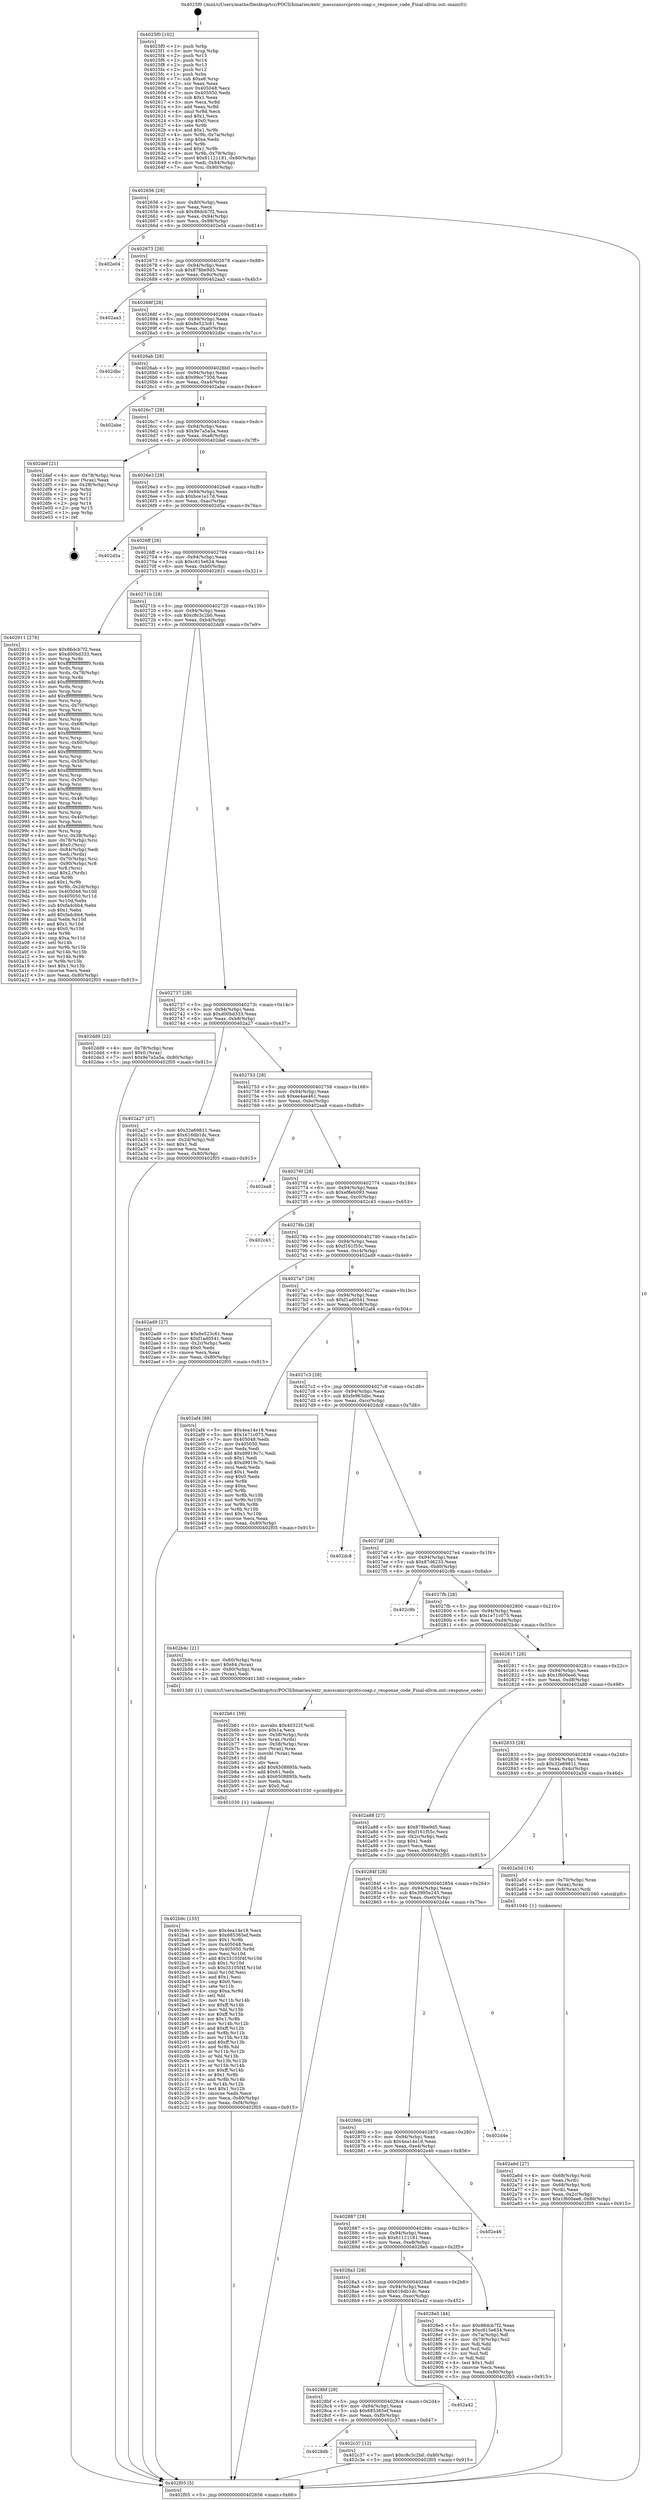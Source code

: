 digraph "0x4025f0" {
  label = "0x4025f0 (/mnt/c/Users/mathe/Desktop/tcc/POCII/binaries/extr_masscansrcproto-coap.c_response_code_Final-ollvm.out::main(0))"
  labelloc = "t"
  node[shape=record]

  Entry [label="",width=0.3,height=0.3,shape=circle,fillcolor=black,style=filled]
  "0x402656" [label="{
     0x402656 [29]\l
     | [instrs]\l
     &nbsp;&nbsp;0x402656 \<+3\>: mov -0x80(%rbp),%eax\l
     &nbsp;&nbsp;0x402659 \<+2\>: mov %eax,%ecx\l
     &nbsp;&nbsp;0x40265b \<+6\>: sub $0x86dcb7f2,%ecx\l
     &nbsp;&nbsp;0x402661 \<+6\>: mov %eax,-0x94(%rbp)\l
     &nbsp;&nbsp;0x402667 \<+6\>: mov %ecx,-0x98(%rbp)\l
     &nbsp;&nbsp;0x40266d \<+6\>: je 0000000000402e04 \<main+0x814\>\l
  }"]
  "0x402e04" [label="{
     0x402e04\l
  }", style=dashed]
  "0x402673" [label="{
     0x402673 [28]\l
     | [instrs]\l
     &nbsp;&nbsp;0x402673 \<+5\>: jmp 0000000000402678 \<main+0x88\>\l
     &nbsp;&nbsp;0x402678 \<+6\>: mov -0x94(%rbp),%eax\l
     &nbsp;&nbsp;0x40267e \<+5\>: sub $0x878be9d5,%eax\l
     &nbsp;&nbsp;0x402683 \<+6\>: mov %eax,-0x9c(%rbp)\l
     &nbsp;&nbsp;0x402689 \<+6\>: je 0000000000402aa3 \<main+0x4b3\>\l
  }"]
  Exit [label="",width=0.3,height=0.3,shape=circle,fillcolor=black,style=filled,peripheries=2]
  "0x402aa3" [label="{
     0x402aa3\l
  }", style=dashed]
  "0x40268f" [label="{
     0x40268f [28]\l
     | [instrs]\l
     &nbsp;&nbsp;0x40268f \<+5\>: jmp 0000000000402694 \<main+0xa4\>\l
     &nbsp;&nbsp;0x402694 \<+6\>: mov -0x94(%rbp),%eax\l
     &nbsp;&nbsp;0x40269a \<+5\>: sub $0x8e523c61,%eax\l
     &nbsp;&nbsp;0x40269f \<+6\>: mov %eax,-0xa0(%rbp)\l
     &nbsp;&nbsp;0x4026a5 \<+6\>: je 0000000000402dbc \<main+0x7cc\>\l
  }"]
  "0x4028db" [label="{
     0x4028db\l
  }", style=dashed]
  "0x402dbc" [label="{
     0x402dbc\l
  }", style=dashed]
  "0x4026ab" [label="{
     0x4026ab [28]\l
     | [instrs]\l
     &nbsp;&nbsp;0x4026ab \<+5\>: jmp 00000000004026b0 \<main+0xc0\>\l
     &nbsp;&nbsp;0x4026b0 \<+6\>: mov -0x94(%rbp),%eax\l
     &nbsp;&nbsp;0x4026b6 \<+5\>: sub $0x99cc730d,%eax\l
     &nbsp;&nbsp;0x4026bb \<+6\>: mov %eax,-0xa4(%rbp)\l
     &nbsp;&nbsp;0x4026c1 \<+6\>: je 0000000000402abe \<main+0x4ce\>\l
  }"]
  "0x402c37" [label="{
     0x402c37 [12]\l
     | [instrs]\l
     &nbsp;&nbsp;0x402c37 \<+7\>: movl $0xc8c3c2b0,-0x80(%rbp)\l
     &nbsp;&nbsp;0x402c3e \<+5\>: jmp 0000000000402f05 \<main+0x915\>\l
  }"]
  "0x402abe" [label="{
     0x402abe\l
  }", style=dashed]
  "0x4026c7" [label="{
     0x4026c7 [28]\l
     | [instrs]\l
     &nbsp;&nbsp;0x4026c7 \<+5\>: jmp 00000000004026cc \<main+0xdc\>\l
     &nbsp;&nbsp;0x4026cc \<+6\>: mov -0x94(%rbp),%eax\l
     &nbsp;&nbsp;0x4026d2 \<+5\>: sub $0x9e7a5a5a,%eax\l
     &nbsp;&nbsp;0x4026d7 \<+6\>: mov %eax,-0xa8(%rbp)\l
     &nbsp;&nbsp;0x4026dd \<+6\>: je 0000000000402def \<main+0x7ff\>\l
  }"]
  "0x4028bf" [label="{
     0x4028bf [28]\l
     | [instrs]\l
     &nbsp;&nbsp;0x4028bf \<+5\>: jmp 00000000004028c4 \<main+0x2d4\>\l
     &nbsp;&nbsp;0x4028c4 \<+6\>: mov -0x94(%rbp),%eax\l
     &nbsp;&nbsp;0x4028ca \<+5\>: sub $0x685365ef,%eax\l
     &nbsp;&nbsp;0x4028cf \<+6\>: mov %eax,-0xf0(%rbp)\l
     &nbsp;&nbsp;0x4028d5 \<+6\>: je 0000000000402c37 \<main+0x647\>\l
  }"]
  "0x402def" [label="{
     0x402def [21]\l
     | [instrs]\l
     &nbsp;&nbsp;0x402def \<+4\>: mov -0x78(%rbp),%rax\l
     &nbsp;&nbsp;0x402df3 \<+2\>: mov (%rax),%eax\l
     &nbsp;&nbsp;0x402df5 \<+4\>: lea -0x28(%rbp),%rsp\l
     &nbsp;&nbsp;0x402df9 \<+1\>: pop %rbx\l
     &nbsp;&nbsp;0x402dfa \<+2\>: pop %r12\l
     &nbsp;&nbsp;0x402dfc \<+2\>: pop %r13\l
     &nbsp;&nbsp;0x402dfe \<+2\>: pop %r14\l
     &nbsp;&nbsp;0x402e00 \<+2\>: pop %r15\l
     &nbsp;&nbsp;0x402e02 \<+1\>: pop %rbp\l
     &nbsp;&nbsp;0x402e03 \<+1\>: ret\l
  }"]
  "0x4026e3" [label="{
     0x4026e3 [28]\l
     | [instrs]\l
     &nbsp;&nbsp;0x4026e3 \<+5\>: jmp 00000000004026e8 \<main+0xf8\>\l
     &nbsp;&nbsp;0x4026e8 \<+6\>: mov -0x94(%rbp),%eax\l
     &nbsp;&nbsp;0x4026ee \<+5\>: sub $0xbce1e17d,%eax\l
     &nbsp;&nbsp;0x4026f3 \<+6\>: mov %eax,-0xac(%rbp)\l
     &nbsp;&nbsp;0x4026f9 \<+6\>: je 0000000000402d5a \<main+0x76a\>\l
  }"]
  "0x402a42" [label="{
     0x402a42\l
  }", style=dashed]
  "0x402d5a" [label="{
     0x402d5a\l
  }", style=dashed]
  "0x4026ff" [label="{
     0x4026ff [28]\l
     | [instrs]\l
     &nbsp;&nbsp;0x4026ff \<+5\>: jmp 0000000000402704 \<main+0x114\>\l
     &nbsp;&nbsp;0x402704 \<+6\>: mov -0x94(%rbp),%eax\l
     &nbsp;&nbsp;0x40270a \<+5\>: sub $0xc615e634,%eax\l
     &nbsp;&nbsp;0x40270f \<+6\>: mov %eax,-0xb0(%rbp)\l
     &nbsp;&nbsp;0x402715 \<+6\>: je 0000000000402911 \<main+0x321\>\l
  }"]
  "0x402b9c" [label="{
     0x402b9c [155]\l
     | [instrs]\l
     &nbsp;&nbsp;0x402b9c \<+5\>: mov $0x4ea14e18,%ecx\l
     &nbsp;&nbsp;0x402ba1 \<+5\>: mov $0x685365ef,%edx\l
     &nbsp;&nbsp;0x402ba6 \<+3\>: mov $0x1,%r8b\l
     &nbsp;&nbsp;0x402ba9 \<+7\>: mov 0x405048,%esi\l
     &nbsp;&nbsp;0x402bb0 \<+8\>: mov 0x405050,%r9d\l
     &nbsp;&nbsp;0x402bb8 \<+3\>: mov %esi,%r10d\l
     &nbsp;&nbsp;0x402bbb \<+7\>: add $0x33105f4f,%r10d\l
     &nbsp;&nbsp;0x402bc2 \<+4\>: sub $0x1,%r10d\l
     &nbsp;&nbsp;0x402bc6 \<+7\>: sub $0x33105f4f,%r10d\l
     &nbsp;&nbsp;0x402bcd \<+4\>: imul %r10d,%esi\l
     &nbsp;&nbsp;0x402bd1 \<+3\>: and $0x1,%esi\l
     &nbsp;&nbsp;0x402bd4 \<+3\>: cmp $0x0,%esi\l
     &nbsp;&nbsp;0x402bd7 \<+4\>: sete %r11b\l
     &nbsp;&nbsp;0x402bdb \<+4\>: cmp $0xa,%r9d\l
     &nbsp;&nbsp;0x402bdf \<+3\>: setl %bl\l
     &nbsp;&nbsp;0x402be2 \<+3\>: mov %r11b,%r14b\l
     &nbsp;&nbsp;0x402be5 \<+4\>: xor $0xff,%r14b\l
     &nbsp;&nbsp;0x402be9 \<+3\>: mov %bl,%r15b\l
     &nbsp;&nbsp;0x402bec \<+4\>: xor $0xff,%r15b\l
     &nbsp;&nbsp;0x402bf0 \<+4\>: xor $0x1,%r8b\l
     &nbsp;&nbsp;0x402bf4 \<+3\>: mov %r14b,%r12b\l
     &nbsp;&nbsp;0x402bf7 \<+4\>: and $0xff,%r12b\l
     &nbsp;&nbsp;0x402bfb \<+3\>: and %r8b,%r11b\l
     &nbsp;&nbsp;0x402bfe \<+3\>: mov %r15b,%r13b\l
     &nbsp;&nbsp;0x402c01 \<+4\>: and $0xff,%r13b\l
     &nbsp;&nbsp;0x402c05 \<+3\>: and %r8b,%bl\l
     &nbsp;&nbsp;0x402c08 \<+3\>: or %r11b,%r12b\l
     &nbsp;&nbsp;0x402c0b \<+3\>: or %bl,%r13b\l
     &nbsp;&nbsp;0x402c0e \<+3\>: xor %r13b,%r12b\l
     &nbsp;&nbsp;0x402c11 \<+3\>: or %r15b,%r14b\l
     &nbsp;&nbsp;0x402c14 \<+4\>: xor $0xff,%r14b\l
     &nbsp;&nbsp;0x402c18 \<+4\>: or $0x1,%r8b\l
     &nbsp;&nbsp;0x402c1c \<+3\>: and %r8b,%r14b\l
     &nbsp;&nbsp;0x402c1f \<+3\>: or %r14b,%r12b\l
     &nbsp;&nbsp;0x402c22 \<+4\>: test $0x1,%r12b\l
     &nbsp;&nbsp;0x402c26 \<+3\>: cmovne %edx,%ecx\l
     &nbsp;&nbsp;0x402c29 \<+3\>: mov %ecx,-0x80(%rbp)\l
     &nbsp;&nbsp;0x402c2c \<+6\>: mov %eax,-0xf4(%rbp)\l
     &nbsp;&nbsp;0x402c32 \<+5\>: jmp 0000000000402f05 \<main+0x915\>\l
  }"]
  "0x402911" [label="{
     0x402911 [278]\l
     | [instrs]\l
     &nbsp;&nbsp;0x402911 \<+5\>: mov $0x86dcb7f2,%eax\l
     &nbsp;&nbsp;0x402916 \<+5\>: mov $0xd00bd333,%ecx\l
     &nbsp;&nbsp;0x40291b \<+3\>: mov %rsp,%rdx\l
     &nbsp;&nbsp;0x40291e \<+4\>: add $0xfffffffffffffff0,%rdx\l
     &nbsp;&nbsp;0x402922 \<+3\>: mov %rdx,%rsp\l
     &nbsp;&nbsp;0x402925 \<+4\>: mov %rdx,-0x78(%rbp)\l
     &nbsp;&nbsp;0x402929 \<+3\>: mov %rsp,%rdx\l
     &nbsp;&nbsp;0x40292c \<+4\>: add $0xfffffffffffffff0,%rdx\l
     &nbsp;&nbsp;0x402930 \<+3\>: mov %rdx,%rsp\l
     &nbsp;&nbsp;0x402933 \<+3\>: mov %rsp,%rsi\l
     &nbsp;&nbsp;0x402936 \<+4\>: add $0xfffffffffffffff0,%rsi\l
     &nbsp;&nbsp;0x40293a \<+3\>: mov %rsi,%rsp\l
     &nbsp;&nbsp;0x40293d \<+4\>: mov %rsi,-0x70(%rbp)\l
     &nbsp;&nbsp;0x402941 \<+3\>: mov %rsp,%rsi\l
     &nbsp;&nbsp;0x402944 \<+4\>: add $0xfffffffffffffff0,%rsi\l
     &nbsp;&nbsp;0x402948 \<+3\>: mov %rsi,%rsp\l
     &nbsp;&nbsp;0x40294b \<+4\>: mov %rsi,-0x68(%rbp)\l
     &nbsp;&nbsp;0x40294f \<+3\>: mov %rsp,%rsi\l
     &nbsp;&nbsp;0x402952 \<+4\>: add $0xfffffffffffffff0,%rsi\l
     &nbsp;&nbsp;0x402956 \<+3\>: mov %rsi,%rsp\l
     &nbsp;&nbsp;0x402959 \<+4\>: mov %rsi,-0x60(%rbp)\l
     &nbsp;&nbsp;0x40295d \<+3\>: mov %rsp,%rsi\l
     &nbsp;&nbsp;0x402960 \<+4\>: add $0xfffffffffffffff0,%rsi\l
     &nbsp;&nbsp;0x402964 \<+3\>: mov %rsi,%rsp\l
     &nbsp;&nbsp;0x402967 \<+4\>: mov %rsi,-0x58(%rbp)\l
     &nbsp;&nbsp;0x40296b \<+3\>: mov %rsp,%rsi\l
     &nbsp;&nbsp;0x40296e \<+4\>: add $0xfffffffffffffff0,%rsi\l
     &nbsp;&nbsp;0x402972 \<+3\>: mov %rsi,%rsp\l
     &nbsp;&nbsp;0x402975 \<+4\>: mov %rsi,-0x50(%rbp)\l
     &nbsp;&nbsp;0x402979 \<+3\>: mov %rsp,%rsi\l
     &nbsp;&nbsp;0x40297c \<+4\>: add $0xfffffffffffffff0,%rsi\l
     &nbsp;&nbsp;0x402980 \<+3\>: mov %rsi,%rsp\l
     &nbsp;&nbsp;0x402983 \<+4\>: mov %rsi,-0x48(%rbp)\l
     &nbsp;&nbsp;0x402987 \<+3\>: mov %rsp,%rsi\l
     &nbsp;&nbsp;0x40298a \<+4\>: add $0xfffffffffffffff0,%rsi\l
     &nbsp;&nbsp;0x40298e \<+3\>: mov %rsi,%rsp\l
     &nbsp;&nbsp;0x402991 \<+4\>: mov %rsi,-0x40(%rbp)\l
     &nbsp;&nbsp;0x402995 \<+3\>: mov %rsp,%rsi\l
     &nbsp;&nbsp;0x402998 \<+4\>: add $0xfffffffffffffff0,%rsi\l
     &nbsp;&nbsp;0x40299c \<+3\>: mov %rsi,%rsp\l
     &nbsp;&nbsp;0x40299f \<+4\>: mov %rsi,-0x38(%rbp)\l
     &nbsp;&nbsp;0x4029a3 \<+4\>: mov -0x78(%rbp),%rsi\l
     &nbsp;&nbsp;0x4029a7 \<+6\>: movl $0x0,(%rsi)\l
     &nbsp;&nbsp;0x4029ad \<+6\>: mov -0x84(%rbp),%edi\l
     &nbsp;&nbsp;0x4029b3 \<+2\>: mov %edi,(%rdx)\l
     &nbsp;&nbsp;0x4029b5 \<+4\>: mov -0x70(%rbp),%rsi\l
     &nbsp;&nbsp;0x4029b9 \<+7\>: mov -0x90(%rbp),%r8\l
     &nbsp;&nbsp;0x4029c0 \<+3\>: mov %r8,(%rsi)\l
     &nbsp;&nbsp;0x4029c3 \<+3\>: cmpl $0x2,(%rdx)\l
     &nbsp;&nbsp;0x4029c6 \<+4\>: setne %r9b\l
     &nbsp;&nbsp;0x4029ca \<+4\>: and $0x1,%r9b\l
     &nbsp;&nbsp;0x4029ce \<+4\>: mov %r9b,-0x2d(%rbp)\l
     &nbsp;&nbsp;0x4029d2 \<+8\>: mov 0x405048,%r10d\l
     &nbsp;&nbsp;0x4029da \<+8\>: mov 0x405050,%r11d\l
     &nbsp;&nbsp;0x4029e2 \<+3\>: mov %r10d,%ebx\l
     &nbsp;&nbsp;0x4029e5 \<+6\>: sub $0xfadcbb4,%ebx\l
     &nbsp;&nbsp;0x4029eb \<+3\>: sub $0x1,%ebx\l
     &nbsp;&nbsp;0x4029ee \<+6\>: add $0xfadcbb4,%ebx\l
     &nbsp;&nbsp;0x4029f4 \<+4\>: imul %ebx,%r10d\l
     &nbsp;&nbsp;0x4029f8 \<+4\>: and $0x1,%r10d\l
     &nbsp;&nbsp;0x4029fc \<+4\>: cmp $0x0,%r10d\l
     &nbsp;&nbsp;0x402a00 \<+4\>: sete %r9b\l
     &nbsp;&nbsp;0x402a04 \<+4\>: cmp $0xa,%r11d\l
     &nbsp;&nbsp;0x402a08 \<+4\>: setl %r14b\l
     &nbsp;&nbsp;0x402a0c \<+3\>: mov %r9b,%r15b\l
     &nbsp;&nbsp;0x402a0f \<+3\>: and %r14b,%r15b\l
     &nbsp;&nbsp;0x402a12 \<+3\>: xor %r14b,%r9b\l
     &nbsp;&nbsp;0x402a15 \<+3\>: or %r9b,%r15b\l
     &nbsp;&nbsp;0x402a18 \<+4\>: test $0x1,%r15b\l
     &nbsp;&nbsp;0x402a1c \<+3\>: cmovne %ecx,%eax\l
     &nbsp;&nbsp;0x402a1f \<+3\>: mov %eax,-0x80(%rbp)\l
     &nbsp;&nbsp;0x402a22 \<+5\>: jmp 0000000000402f05 \<main+0x915\>\l
  }"]
  "0x40271b" [label="{
     0x40271b [28]\l
     | [instrs]\l
     &nbsp;&nbsp;0x40271b \<+5\>: jmp 0000000000402720 \<main+0x130\>\l
     &nbsp;&nbsp;0x402720 \<+6\>: mov -0x94(%rbp),%eax\l
     &nbsp;&nbsp;0x402726 \<+5\>: sub $0xc8c3c2b0,%eax\l
     &nbsp;&nbsp;0x40272b \<+6\>: mov %eax,-0xb4(%rbp)\l
     &nbsp;&nbsp;0x402731 \<+6\>: je 0000000000402dd9 \<main+0x7e9\>\l
  }"]
  "0x402b61" [label="{
     0x402b61 [59]\l
     | [instrs]\l
     &nbsp;&nbsp;0x402b61 \<+10\>: movabs $0x40322f,%rdi\l
     &nbsp;&nbsp;0x402b6b \<+5\>: mov $0x1a,%ecx\l
     &nbsp;&nbsp;0x402b70 \<+4\>: mov -0x58(%rbp),%rdx\l
     &nbsp;&nbsp;0x402b74 \<+3\>: mov %rax,(%rdx)\l
     &nbsp;&nbsp;0x402b77 \<+4\>: mov -0x58(%rbp),%rax\l
     &nbsp;&nbsp;0x402b7b \<+3\>: mov (%rax),%rax\l
     &nbsp;&nbsp;0x402b7e \<+3\>: movsbl (%rax),%eax\l
     &nbsp;&nbsp;0x402b81 \<+1\>: cltd\l
     &nbsp;&nbsp;0x402b82 \<+2\>: idiv %ecx\l
     &nbsp;&nbsp;0x402b84 \<+6\>: add $0x6508895b,%edx\l
     &nbsp;&nbsp;0x402b8a \<+3\>: add $0x61,%edx\l
     &nbsp;&nbsp;0x402b8d \<+6\>: sub $0x6508895b,%edx\l
     &nbsp;&nbsp;0x402b93 \<+2\>: mov %edx,%esi\l
     &nbsp;&nbsp;0x402b95 \<+2\>: mov $0x0,%al\l
     &nbsp;&nbsp;0x402b97 \<+5\>: call 0000000000401030 \<printf@plt\>\l
     | [calls]\l
     &nbsp;&nbsp;0x401030 \{1\} (unknown)\l
  }"]
  "0x402dd9" [label="{
     0x402dd9 [22]\l
     | [instrs]\l
     &nbsp;&nbsp;0x402dd9 \<+4\>: mov -0x78(%rbp),%rax\l
     &nbsp;&nbsp;0x402ddd \<+6\>: movl $0x0,(%rax)\l
     &nbsp;&nbsp;0x402de3 \<+7\>: movl $0x9e7a5a5a,-0x80(%rbp)\l
     &nbsp;&nbsp;0x402dea \<+5\>: jmp 0000000000402f05 \<main+0x915\>\l
  }"]
  "0x402737" [label="{
     0x402737 [28]\l
     | [instrs]\l
     &nbsp;&nbsp;0x402737 \<+5\>: jmp 000000000040273c \<main+0x14c\>\l
     &nbsp;&nbsp;0x40273c \<+6\>: mov -0x94(%rbp),%eax\l
     &nbsp;&nbsp;0x402742 \<+5\>: sub $0xd00bd333,%eax\l
     &nbsp;&nbsp;0x402747 \<+6\>: mov %eax,-0xb8(%rbp)\l
     &nbsp;&nbsp;0x40274d \<+6\>: je 0000000000402a27 \<main+0x437\>\l
  }"]
  "0x402a6d" [label="{
     0x402a6d [27]\l
     | [instrs]\l
     &nbsp;&nbsp;0x402a6d \<+4\>: mov -0x68(%rbp),%rdi\l
     &nbsp;&nbsp;0x402a71 \<+2\>: mov %eax,(%rdi)\l
     &nbsp;&nbsp;0x402a73 \<+4\>: mov -0x68(%rbp),%rdi\l
     &nbsp;&nbsp;0x402a77 \<+2\>: mov (%rdi),%eax\l
     &nbsp;&nbsp;0x402a79 \<+3\>: mov %eax,-0x2c(%rbp)\l
     &nbsp;&nbsp;0x402a7c \<+7\>: movl $0x1f600ee6,-0x80(%rbp)\l
     &nbsp;&nbsp;0x402a83 \<+5\>: jmp 0000000000402f05 \<main+0x915\>\l
  }"]
  "0x402a27" [label="{
     0x402a27 [27]\l
     | [instrs]\l
     &nbsp;&nbsp;0x402a27 \<+5\>: mov $0x32e69811,%eax\l
     &nbsp;&nbsp;0x402a2c \<+5\>: mov $0x616db1dc,%ecx\l
     &nbsp;&nbsp;0x402a31 \<+3\>: mov -0x2d(%rbp),%dl\l
     &nbsp;&nbsp;0x402a34 \<+3\>: test $0x1,%dl\l
     &nbsp;&nbsp;0x402a37 \<+3\>: cmovne %ecx,%eax\l
     &nbsp;&nbsp;0x402a3a \<+3\>: mov %eax,-0x80(%rbp)\l
     &nbsp;&nbsp;0x402a3d \<+5\>: jmp 0000000000402f05 \<main+0x915\>\l
  }"]
  "0x402753" [label="{
     0x402753 [28]\l
     | [instrs]\l
     &nbsp;&nbsp;0x402753 \<+5\>: jmp 0000000000402758 \<main+0x168\>\l
     &nbsp;&nbsp;0x402758 \<+6\>: mov -0x94(%rbp),%eax\l
     &nbsp;&nbsp;0x40275e \<+5\>: sub $0xee4ae461,%eax\l
     &nbsp;&nbsp;0x402763 \<+6\>: mov %eax,-0xbc(%rbp)\l
     &nbsp;&nbsp;0x402769 \<+6\>: je 0000000000402ea8 \<main+0x8b8\>\l
  }"]
  "0x4025f0" [label="{
     0x4025f0 [102]\l
     | [instrs]\l
     &nbsp;&nbsp;0x4025f0 \<+1\>: push %rbp\l
     &nbsp;&nbsp;0x4025f1 \<+3\>: mov %rsp,%rbp\l
     &nbsp;&nbsp;0x4025f4 \<+2\>: push %r15\l
     &nbsp;&nbsp;0x4025f6 \<+2\>: push %r14\l
     &nbsp;&nbsp;0x4025f8 \<+2\>: push %r13\l
     &nbsp;&nbsp;0x4025fa \<+2\>: push %r12\l
     &nbsp;&nbsp;0x4025fc \<+1\>: push %rbx\l
     &nbsp;&nbsp;0x4025fd \<+7\>: sub $0xe8,%rsp\l
     &nbsp;&nbsp;0x402604 \<+2\>: xor %eax,%eax\l
     &nbsp;&nbsp;0x402606 \<+7\>: mov 0x405048,%ecx\l
     &nbsp;&nbsp;0x40260d \<+7\>: mov 0x405050,%edx\l
     &nbsp;&nbsp;0x402614 \<+3\>: sub $0x1,%eax\l
     &nbsp;&nbsp;0x402617 \<+3\>: mov %ecx,%r8d\l
     &nbsp;&nbsp;0x40261a \<+3\>: add %eax,%r8d\l
     &nbsp;&nbsp;0x40261d \<+4\>: imul %r8d,%ecx\l
     &nbsp;&nbsp;0x402621 \<+3\>: and $0x1,%ecx\l
     &nbsp;&nbsp;0x402624 \<+3\>: cmp $0x0,%ecx\l
     &nbsp;&nbsp;0x402627 \<+4\>: sete %r9b\l
     &nbsp;&nbsp;0x40262b \<+4\>: and $0x1,%r9b\l
     &nbsp;&nbsp;0x40262f \<+4\>: mov %r9b,-0x7a(%rbp)\l
     &nbsp;&nbsp;0x402633 \<+3\>: cmp $0xa,%edx\l
     &nbsp;&nbsp;0x402636 \<+4\>: setl %r9b\l
     &nbsp;&nbsp;0x40263a \<+4\>: and $0x1,%r9b\l
     &nbsp;&nbsp;0x40263e \<+4\>: mov %r9b,-0x79(%rbp)\l
     &nbsp;&nbsp;0x402642 \<+7\>: movl $0x61121181,-0x80(%rbp)\l
     &nbsp;&nbsp;0x402649 \<+6\>: mov %edi,-0x84(%rbp)\l
     &nbsp;&nbsp;0x40264f \<+7\>: mov %rsi,-0x90(%rbp)\l
  }"]
  "0x402ea8" [label="{
     0x402ea8\l
  }", style=dashed]
  "0x40276f" [label="{
     0x40276f [28]\l
     | [instrs]\l
     &nbsp;&nbsp;0x40276f \<+5\>: jmp 0000000000402774 \<main+0x184\>\l
     &nbsp;&nbsp;0x402774 \<+6\>: mov -0x94(%rbp),%eax\l
     &nbsp;&nbsp;0x40277a \<+5\>: sub $0xef8eb093,%eax\l
     &nbsp;&nbsp;0x40277f \<+6\>: mov %eax,-0xc0(%rbp)\l
     &nbsp;&nbsp;0x402785 \<+6\>: je 0000000000402c43 \<main+0x653\>\l
  }"]
  "0x402f05" [label="{
     0x402f05 [5]\l
     | [instrs]\l
     &nbsp;&nbsp;0x402f05 \<+5\>: jmp 0000000000402656 \<main+0x66\>\l
  }"]
  "0x402c43" [label="{
     0x402c43\l
  }", style=dashed]
  "0x40278b" [label="{
     0x40278b [28]\l
     | [instrs]\l
     &nbsp;&nbsp;0x40278b \<+5\>: jmp 0000000000402790 \<main+0x1a0\>\l
     &nbsp;&nbsp;0x402790 \<+6\>: mov -0x94(%rbp),%eax\l
     &nbsp;&nbsp;0x402796 \<+5\>: sub $0xf161f55c,%eax\l
     &nbsp;&nbsp;0x40279b \<+6\>: mov %eax,-0xc4(%rbp)\l
     &nbsp;&nbsp;0x4027a1 \<+6\>: je 0000000000402ad9 \<main+0x4e9\>\l
  }"]
  "0x4028a3" [label="{
     0x4028a3 [28]\l
     | [instrs]\l
     &nbsp;&nbsp;0x4028a3 \<+5\>: jmp 00000000004028a8 \<main+0x2b8\>\l
     &nbsp;&nbsp;0x4028a8 \<+6\>: mov -0x94(%rbp),%eax\l
     &nbsp;&nbsp;0x4028ae \<+5\>: sub $0x616db1dc,%eax\l
     &nbsp;&nbsp;0x4028b3 \<+6\>: mov %eax,-0xec(%rbp)\l
     &nbsp;&nbsp;0x4028b9 \<+6\>: je 0000000000402a42 \<main+0x452\>\l
  }"]
  "0x402ad9" [label="{
     0x402ad9 [27]\l
     | [instrs]\l
     &nbsp;&nbsp;0x402ad9 \<+5\>: mov $0x8e523c61,%eax\l
     &nbsp;&nbsp;0x402ade \<+5\>: mov $0xf1ad0541,%ecx\l
     &nbsp;&nbsp;0x402ae3 \<+3\>: mov -0x2c(%rbp),%edx\l
     &nbsp;&nbsp;0x402ae6 \<+3\>: cmp $0x0,%edx\l
     &nbsp;&nbsp;0x402ae9 \<+3\>: cmove %ecx,%eax\l
     &nbsp;&nbsp;0x402aec \<+3\>: mov %eax,-0x80(%rbp)\l
     &nbsp;&nbsp;0x402aef \<+5\>: jmp 0000000000402f05 \<main+0x915\>\l
  }"]
  "0x4027a7" [label="{
     0x4027a7 [28]\l
     | [instrs]\l
     &nbsp;&nbsp;0x4027a7 \<+5\>: jmp 00000000004027ac \<main+0x1bc\>\l
     &nbsp;&nbsp;0x4027ac \<+6\>: mov -0x94(%rbp),%eax\l
     &nbsp;&nbsp;0x4027b2 \<+5\>: sub $0xf1ad0541,%eax\l
     &nbsp;&nbsp;0x4027b7 \<+6\>: mov %eax,-0xc8(%rbp)\l
     &nbsp;&nbsp;0x4027bd \<+6\>: je 0000000000402af4 \<main+0x504\>\l
  }"]
  "0x4028e5" [label="{
     0x4028e5 [44]\l
     | [instrs]\l
     &nbsp;&nbsp;0x4028e5 \<+5\>: mov $0x86dcb7f2,%eax\l
     &nbsp;&nbsp;0x4028ea \<+5\>: mov $0xc615e634,%ecx\l
     &nbsp;&nbsp;0x4028ef \<+3\>: mov -0x7a(%rbp),%dl\l
     &nbsp;&nbsp;0x4028f2 \<+4\>: mov -0x79(%rbp),%sil\l
     &nbsp;&nbsp;0x4028f6 \<+3\>: mov %dl,%dil\l
     &nbsp;&nbsp;0x4028f9 \<+3\>: and %sil,%dil\l
     &nbsp;&nbsp;0x4028fc \<+3\>: xor %sil,%dl\l
     &nbsp;&nbsp;0x4028ff \<+3\>: or %dl,%dil\l
     &nbsp;&nbsp;0x402902 \<+4\>: test $0x1,%dil\l
     &nbsp;&nbsp;0x402906 \<+3\>: cmovne %ecx,%eax\l
     &nbsp;&nbsp;0x402909 \<+3\>: mov %eax,-0x80(%rbp)\l
     &nbsp;&nbsp;0x40290c \<+5\>: jmp 0000000000402f05 \<main+0x915\>\l
  }"]
  "0x402af4" [label="{
     0x402af4 [88]\l
     | [instrs]\l
     &nbsp;&nbsp;0x402af4 \<+5\>: mov $0x4ea14e18,%eax\l
     &nbsp;&nbsp;0x402af9 \<+5\>: mov $0x1e71c075,%ecx\l
     &nbsp;&nbsp;0x402afe \<+7\>: mov 0x405048,%edx\l
     &nbsp;&nbsp;0x402b05 \<+7\>: mov 0x405050,%esi\l
     &nbsp;&nbsp;0x402b0c \<+2\>: mov %edx,%edi\l
     &nbsp;&nbsp;0x402b0e \<+6\>: add $0xd9919c7c,%edi\l
     &nbsp;&nbsp;0x402b14 \<+3\>: sub $0x1,%edi\l
     &nbsp;&nbsp;0x402b17 \<+6\>: sub $0xd9919c7c,%edi\l
     &nbsp;&nbsp;0x402b1d \<+3\>: imul %edi,%edx\l
     &nbsp;&nbsp;0x402b20 \<+3\>: and $0x1,%edx\l
     &nbsp;&nbsp;0x402b23 \<+3\>: cmp $0x0,%edx\l
     &nbsp;&nbsp;0x402b26 \<+4\>: sete %r8b\l
     &nbsp;&nbsp;0x402b2a \<+3\>: cmp $0xa,%esi\l
     &nbsp;&nbsp;0x402b2d \<+4\>: setl %r9b\l
     &nbsp;&nbsp;0x402b31 \<+3\>: mov %r8b,%r10b\l
     &nbsp;&nbsp;0x402b34 \<+3\>: and %r9b,%r10b\l
     &nbsp;&nbsp;0x402b37 \<+3\>: xor %r9b,%r8b\l
     &nbsp;&nbsp;0x402b3a \<+3\>: or %r8b,%r10b\l
     &nbsp;&nbsp;0x402b3d \<+4\>: test $0x1,%r10b\l
     &nbsp;&nbsp;0x402b41 \<+3\>: cmovne %ecx,%eax\l
     &nbsp;&nbsp;0x402b44 \<+3\>: mov %eax,-0x80(%rbp)\l
     &nbsp;&nbsp;0x402b47 \<+5\>: jmp 0000000000402f05 \<main+0x915\>\l
  }"]
  "0x4027c3" [label="{
     0x4027c3 [28]\l
     | [instrs]\l
     &nbsp;&nbsp;0x4027c3 \<+5\>: jmp 00000000004027c8 \<main+0x1d8\>\l
     &nbsp;&nbsp;0x4027c8 \<+6\>: mov -0x94(%rbp),%eax\l
     &nbsp;&nbsp;0x4027ce \<+5\>: sub $0xfe963dbc,%eax\l
     &nbsp;&nbsp;0x4027d3 \<+6\>: mov %eax,-0xcc(%rbp)\l
     &nbsp;&nbsp;0x4027d9 \<+6\>: je 0000000000402dc8 \<main+0x7d8\>\l
  }"]
  "0x402887" [label="{
     0x402887 [28]\l
     | [instrs]\l
     &nbsp;&nbsp;0x402887 \<+5\>: jmp 000000000040288c \<main+0x29c\>\l
     &nbsp;&nbsp;0x40288c \<+6\>: mov -0x94(%rbp),%eax\l
     &nbsp;&nbsp;0x402892 \<+5\>: sub $0x61121181,%eax\l
     &nbsp;&nbsp;0x402897 \<+6\>: mov %eax,-0xe8(%rbp)\l
     &nbsp;&nbsp;0x40289d \<+6\>: je 00000000004028e5 \<main+0x2f5\>\l
  }"]
  "0x402dc8" [label="{
     0x402dc8\l
  }", style=dashed]
  "0x4027df" [label="{
     0x4027df [28]\l
     | [instrs]\l
     &nbsp;&nbsp;0x4027df \<+5\>: jmp 00000000004027e4 \<main+0x1f4\>\l
     &nbsp;&nbsp;0x4027e4 \<+6\>: mov -0x94(%rbp),%eax\l
     &nbsp;&nbsp;0x4027ea \<+5\>: sub $0x87d6233,%eax\l
     &nbsp;&nbsp;0x4027ef \<+6\>: mov %eax,-0xd0(%rbp)\l
     &nbsp;&nbsp;0x4027f5 \<+6\>: je 0000000000402c9b \<main+0x6ab\>\l
  }"]
  "0x402e46" [label="{
     0x402e46\l
  }", style=dashed]
  "0x402c9b" [label="{
     0x402c9b\l
  }", style=dashed]
  "0x4027fb" [label="{
     0x4027fb [28]\l
     | [instrs]\l
     &nbsp;&nbsp;0x4027fb \<+5\>: jmp 0000000000402800 \<main+0x210\>\l
     &nbsp;&nbsp;0x402800 \<+6\>: mov -0x94(%rbp),%eax\l
     &nbsp;&nbsp;0x402806 \<+5\>: sub $0x1e71c075,%eax\l
     &nbsp;&nbsp;0x40280b \<+6\>: mov %eax,-0xd4(%rbp)\l
     &nbsp;&nbsp;0x402811 \<+6\>: je 0000000000402b4c \<main+0x55c\>\l
  }"]
  "0x40286b" [label="{
     0x40286b [28]\l
     | [instrs]\l
     &nbsp;&nbsp;0x40286b \<+5\>: jmp 0000000000402870 \<main+0x280\>\l
     &nbsp;&nbsp;0x402870 \<+6\>: mov -0x94(%rbp),%eax\l
     &nbsp;&nbsp;0x402876 \<+5\>: sub $0x4ea14e18,%eax\l
     &nbsp;&nbsp;0x40287b \<+6\>: mov %eax,-0xe4(%rbp)\l
     &nbsp;&nbsp;0x402881 \<+6\>: je 0000000000402e46 \<main+0x856\>\l
  }"]
  "0x402b4c" [label="{
     0x402b4c [21]\l
     | [instrs]\l
     &nbsp;&nbsp;0x402b4c \<+4\>: mov -0x60(%rbp),%rax\l
     &nbsp;&nbsp;0x402b50 \<+6\>: movl $0x64,(%rax)\l
     &nbsp;&nbsp;0x402b56 \<+4\>: mov -0x60(%rbp),%rax\l
     &nbsp;&nbsp;0x402b5a \<+2\>: mov (%rax),%edi\l
     &nbsp;&nbsp;0x402b5c \<+5\>: call 00000000004013d0 \<response_code\>\l
     | [calls]\l
     &nbsp;&nbsp;0x4013d0 \{1\} (/mnt/c/Users/mathe/Desktop/tcc/POCII/binaries/extr_masscansrcproto-coap.c_response_code_Final-ollvm.out::response_code)\l
  }"]
  "0x402817" [label="{
     0x402817 [28]\l
     | [instrs]\l
     &nbsp;&nbsp;0x402817 \<+5\>: jmp 000000000040281c \<main+0x22c\>\l
     &nbsp;&nbsp;0x40281c \<+6\>: mov -0x94(%rbp),%eax\l
     &nbsp;&nbsp;0x402822 \<+5\>: sub $0x1f600ee6,%eax\l
     &nbsp;&nbsp;0x402827 \<+6\>: mov %eax,-0xd8(%rbp)\l
     &nbsp;&nbsp;0x40282d \<+6\>: je 0000000000402a88 \<main+0x498\>\l
  }"]
  "0x402d4e" [label="{
     0x402d4e\l
  }", style=dashed]
  "0x402a88" [label="{
     0x402a88 [27]\l
     | [instrs]\l
     &nbsp;&nbsp;0x402a88 \<+5\>: mov $0x878be9d5,%eax\l
     &nbsp;&nbsp;0x402a8d \<+5\>: mov $0xf161f55c,%ecx\l
     &nbsp;&nbsp;0x402a92 \<+3\>: mov -0x2c(%rbp),%edx\l
     &nbsp;&nbsp;0x402a95 \<+3\>: cmp $0x1,%edx\l
     &nbsp;&nbsp;0x402a98 \<+3\>: cmovl %ecx,%eax\l
     &nbsp;&nbsp;0x402a9b \<+3\>: mov %eax,-0x80(%rbp)\l
     &nbsp;&nbsp;0x402a9e \<+5\>: jmp 0000000000402f05 \<main+0x915\>\l
  }"]
  "0x402833" [label="{
     0x402833 [28]\l
     | [instrs]\l
     &nbsp;&nbsp;0x402833 \<+5\>: jmp 0000000000402838 \<main+0x248\>\l
     &nbsp;&nbsp;0x402838 \<+6\>: mov -0x94(%rbp),%eax\l
     &nbsp;&nbsp;0x40283e \<+5\>: sub $0x32e69811,%eax\l
     &nbsp;&nbsp;0x402843 \<+6\>: mov %eax,-0xdc(%rbp)\l
     &nbsp;&nbsp;0x402849 \<+6\>: je 0000000000402a5d \<main+0x46d\>\l
  }"]
  "0x40284f" [label="{
     0x40284f [28]\l
     | [instrs]\l
     &nbsp;&nbsp;0x40284f \<+5\>: jmp 0000000000402854 \<main+0x264\>\l
     &nbsp;&nbsp;0x402854 \<+6\>: mov -0x94(%rbp),%eax\l
     &nbsp;&nbsp;0x40285a \<+5\>: sub $0x3995e245,%eax\l
     &nbsp;&nbsp;0x40285f \<+6\>: mov %eax,-0xe0(%rbp)\l
     &nbsp;&nbsp;0x402865 \<+6\>: je 0000000000402d4e \<main+0x75e\>\l
  }"]
  "0x402a5d" [label="{
     0x402a5d [16]\l
     | [instrs]\l
     &nbsp;&nbsp;0x402a5d \<+4\>: mov -0x70(%rbp),%rax\l
     &nbsp;&nbsp;0x402a61 \<+3\>: mov (%rax),%rax\l
     &nbsp;&nbsp;0x402a64 \<+4\>: mov 0x8(%rax),%rdi\l
     &nbsp;&nbsp;0x402a68 \<+5\>: call 0000000000401040 \<atoi@plt\>\l
     | [calls]\l
     &nbsp;&nbsp;0x401040 \{1\} (unknown)\l
  }"]
  Entry -> "0x4025f0" [label=" 1"]
  "0x402656" -> "0x402e04" [label=" 0"]
  "0x402656" -> "0x402673" [label=" 11"]
  "0x402def" -> Exit [label=" 1"]
  "0x402673" -> "0x402aa3" [label=" 0"]
  "0x402673" -> "0x40268f" [label=" 11"]
  "0x402dd9" -> "0x402f05" [label=" 1"]
  "0x40268f" -> "0x402dbc" [label=" 0"]
  "0x40268f" -> "0x4026ab" [label=" 11"]
  "0x402c37" -> "0x402f05" [label=" 1"]
  "0x4026ab" -> "0x402abe" [label=" 0"]
  "0x4026ab" -> "0x4026c7" [label=" 11"]
  "0x4028bf" -> "0x4028db" [label=" 0"]
  "0x4026c7" -> "0x402def" [label=" 1"]
  "0x4026c7" -> "0x4026e3" [label=" 10"]
  "0x4028bf" -> "0x402c37" [label=" 1"]
  "0x4026e3" -> "0x402d5a" [label=" 0"]
  "0x4026e3" -> "0x4026ff" [label=" 10"]
  "0x4028a3" -> "0x4028bf" [label=" 1"]
  "0x4026ff" -> "0x402911" [label=" 1"]
  "0x4026ff" -> "0x40271b" [label=" 9"]
  "0x4028a3" -> "0x402a42" [label=" 0"]
  "0x40271b" -> "0x402dd9" [label=" 1"]
  "0x40271b" -> "0x402737" [label=" 8"]
  "0x402b9c" -> "0x402f05" [label=" 1"]
  "0x402737" -> "0x402a27" [label=" 1"]
  "0x402737" -> "0x402753" [label=" 7"]
  "0x402b61" -> "0x402b9c" [label=" 1"]
  "0x402753" -> "0x402ea8" [label=" 0"]
  "0x402753" -> "0x40276f" [label=" 7"]
  "0x402af4" -> "0x402f05" [label=" 1"]
  "0x40276f" -> "0x402c43" [label=" 0"]
  "0x40276f" -> "0x40278b" [label=" 7"]
  "0x402ad9" -> "0x402f05" [label=" 1"]
  "0x40278b" -> "0x402ad9" [label=" 1"]
  "0x40278b" -> "0x4027a7" [label=" 6"]
  "0x402a88" -> "0x402f05" [label=" 1"]
  "0x4027a7" -> "0x402af4" [label=" 1"]
  "0x4027a7" -> "0x4027c3" [label=" 5"]
  "0x402a6d" -> "0x402f05" [label=" 1"]
  "0x4027c3" -> "0x402dc8" [label=" 0"]
  "0x4027c3" -> "0x4027df" [label=" 5"]
  "0x402a27" -> "0x402f05" [label=" 1"]
  "0x4027df" -> "0x402c9b" [label=" 0"]
  "0x4027df" -> "0x4027fb" [label=" 5"]
  "0x402911" -> "0x402f05" [label=" 1"]
  "0x4027fb" -> "0x402b4c" [label=" 1"]
  "0x4027fb" -> "0x402817" [label=" 4"]
  "0x402f05" -> "0x402656" [label=" 10"]
  "0x402817" -> "0x402a88" [label=" 1"]
  "0x402817" -> "0x402833" [label=" 3"]
  "0x4025f0" -> "0x402656" [label=" 1"]
  "0x402833" -> "0x402a5d" [label=" 1"]
  "0x402833" -> "0x40284f" [label=" 2"]
  "0x4028e5" -> "0x402f05" [label=" 1"]
  "0x40284f" -> "0x402d4e" [label=" 0"]
  "0x40284f" -> "0x40286b" [label=" 2"]
  "0x402b4c" -> "0x402b61" [label=" 1"]
  "0x40286b" -> "0x402e46" [label=" 0"]
  "0x40286b" -> "0x402887" [label=" 2"]
  "0x402a5d" -> "0x402a6d" [label=" 1"]
  "0x402887" -> "0x4028e5" [label=" 1"]
  "0x402887" -> "0x4028a3" [label=" 1"]
}
